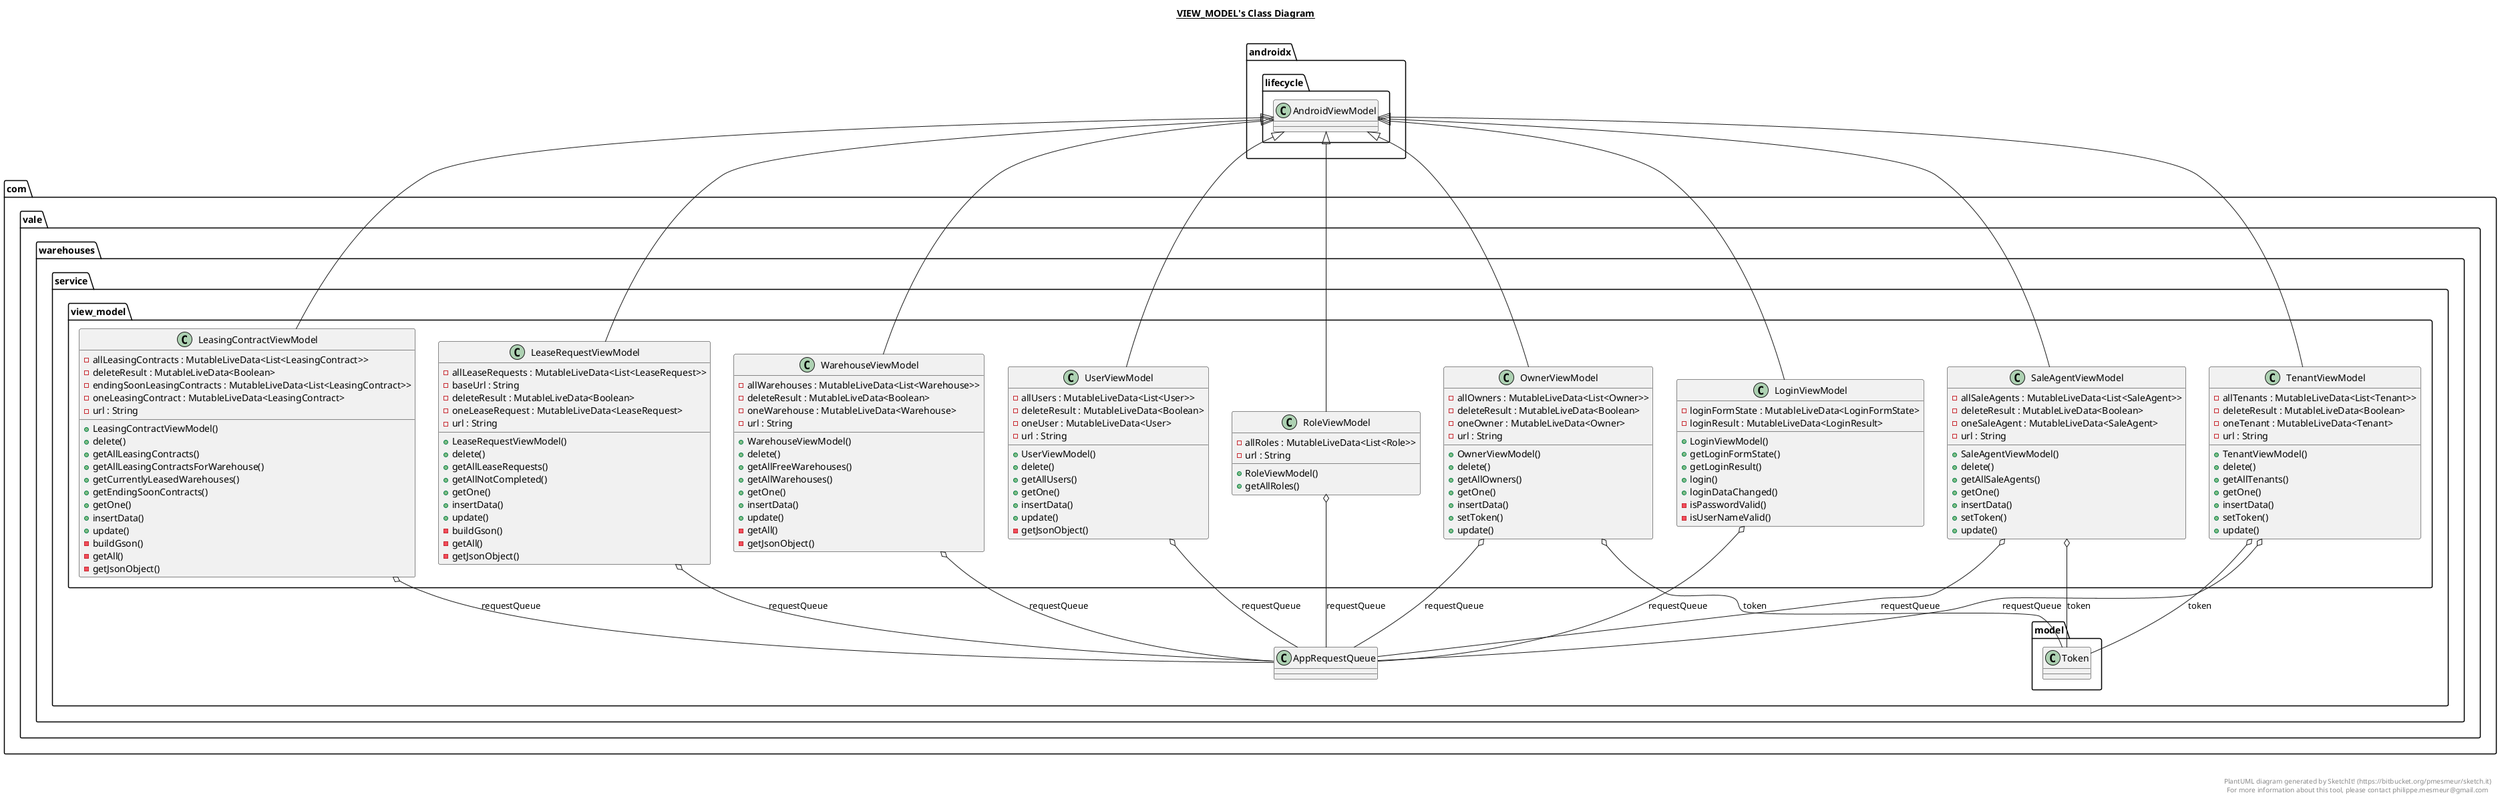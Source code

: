 @startuml

title __VIEW_MODEL's Class Diagram__\n

  namespace com.vale.warehouses {
    namespace service {
      namespace view_model {
        class com.vale.warehouses.service.view_model.LeaseRequestViewModel {
            - allLeaseRequests : MutableLiveData<List<LeaseRequest>>
            - baseUrl : String
            - deleteResult : MutableLiveData<Boolean>
            - oneLeaseRequest : MutableLiveData<LeaseRequest>
            - url : String
            + LeaseRequestViewModel()
            + delete()
            + getAllLeaseRequests()
            + getAllNotCompleted()
            + getOne()
            + insertData()
            + update()
            - buildGson()
            - getAll()
            - getJsonObject()
        }
      }
    }
  }
  

  namespace com.vale.warehouses {
    namespace service {
      namespace view_model {
        class com.vale.warehouses.service.view_model.LeasingContractViewModel {
            - allLeasingContracts : MutableLiveData<List<LeasingContract>>
            - deleteResult : MutableLiveData<Boolean>
            - endingSoonLeasingContracts : MutableLiveData<List<LeasingContract>>
            - oneLeasingContract : MutableLiveData<LeasingContract>
            - url : String
            + LeasingContractViewModel()
            + delete()
            + getAllLeasingContracts()
            + getAllLeasingContractsForWarehouse()
            + getCurrentlyLeasedWarehouses()
            + getEndingSoonContracts()
            + getOne()
            + insertData()
            + update()
            - buildGson()
            - getAll()
            - getJsonObject()
        }
      }
    }
  }
  

  namespace com.vale.warehouses {
    namespace service {
      namespace view_model {
        class com.vale.warehouses.service.view_model.LoginViewModel {
            - loginFormState : MutableLiveData<LoginFormState>
            - loginResult : MutableLiveData<LoginResult>
            + LoginViewModel()
            + getLoginFormState()
            + getLoginResult()
            + login()
            + loginDataChanged()
            - isPasswordValid()
            - isUserNameValid()
        }
      }
    }
  }
  

  namespace com.vale.warehouses {
    namespace service {
      namespace view_model {
        class com.vale.warehouses.service.view_model.OwnerViewModel {
            - allOwners : MutableLiveData<List<Owner>>
            - deleteResult : MutableLiveData<Boolean>
            - oneOwner : MutableLiveData<Owner>
            - url : String
            + OwnerViewModel()
            + delete()
            + getAllOwners()
            + getOne()
            + insertData()
            + setToken()
            + update()
        }
      }
    }
  }
  

  namespace com.vale.warehouses {
    namespace service {
      namespace view_model {
        class com.vale.warehouses.service.view_model.RoleViewModel {
            - allRoles : MutableLiveData<List<Role>>
            - url : String
            + RoleViewModel()
            + getAllRoles()
        }
      }
    }
  }
  

  namespace com.vale.warehouses {
    namespace service {
      namespace view_model {
        class com.vale.warehouses.service.view_model.SaleAgentViewModel {
            - allSaleAgents : MutableLiveData<List<SaleAgent>>
            - deleteResult : MutableLiveData<Boolean>
            - oneSaleAgent : MutableLiveData<SaleAgent>
            - url : String
            + SaleAgentViewModel()
            + delete()
            + getAllSaleAgents()
            + getOne()
            + insertData()
            + setToken()
            + update()
        }
      }
    }
  }
  

  namespace com.vale.warehouses {
    namespace service {
      namespace view_model {
        class com.vale.warehouses.service.view_model.TenantViewModel {
            - allTenants : MutableLiveData<List<Tenant>>
            - deleteResult : MutableLiveData<Boolean>
            - oneTenant : MutableLiveData<Tenant>
            - url : String
            + TenantViewModel()
            + delete()
            + getAllTenants()
            + getOne()
            + insertData()
            + setToken()
            + update()
        }
      }
    }
  }
  

  namespace com.vale.warehouses {
    namespace service {
      namespace view_model {
        class com.vale.warehouses.service.view_model.UserViewModel {
            - allUsers : MutableLiveData<List<User>>
            - deleteResult : MutableLiveData<Boolean>
            - oneUser : MutableLiveData<User>
            - url : String
            + UserViewModel()
            + delete()
            + getAllUsers()
            + getOne()
            + insertData()
            + update()
            - getJsonObject()
        }
      }
    }
  }
  

  namespace com.vale.warehouses {
    namespace service {
      namespace view_model {
        class com.vale.warehouses.service.view_model.WarehouseViewModel {
            - allWarehouses : MutableLiveData<List<Warehouse>>
            - deleteResult : MutableLiveData<Boolean>
            - oneWarehouse : MutableLiveData<Warehouse>
            - url : String
            + WarehouseViewModel()
            + delete()
            + getAllFreeWarehouses()
            + getAllWarehouses()
            + getOne()
            + insertData()
            + update()
            - getAll()
            - getJsonObject()
        }
      }
    }
  }
  

  com.vale.warehouses.service.view_model.LeaseRequestViewModel -up-|> androidx.lifecycle.AndroidViewModel
  com.vale.warehouses.service.view_model.LeaseRequestViewModel o-- com.vale.warehouses.service.AppRequestQueue : requestQueue
  com.vale.warehouses.service.view_model.LeasingContractViewModel -up-|> androidx.lifecycle.AndroidViewModel
  com.vale.warehouses.service.view_model.LeasingContractViewModel o-- com.vale.warehouses.service.AppRequestQueue : requestQueue
  com.vale.warehouses.service.view_model.LoginViewModel -up-|> androidx.lifecycle.AndroidViewModel
  com.vale.warehouses.service.view_model.LoginViewModel o-- com.vale.warehouses.service.AppRequestQueue : requestQueue
  com.vale.warehouses.service.view_model.OwnerViewModel -up-|> androidx.lifecycle.AndroidViewModel
  com.vale.warehouses.service.view_model.OwnerViewModel o-- com.vale.warehouses.service.AppRequestQueue : requestQueue
  com.vale.warehouses.service.view_model.OwnerViewModel o-- com.vale.warehouses.service.model.Token : token
  com.vale.warehouses.service.view_model.RoleViewModel -up-|> androidx.lifecycle.AndroidViewModel
  com.vale.warehouses.service.view_model.RoleViewModel o-- com.vale.warehouses.service.AppRequestQueue : requestQueue
  com.vale.warehouses.service.view_model.SaleAgentViewModel -up-|> androidx.lifecycle.AndroidViewModel
  com.vale.warehouses.service.view_model.SaleAgentViewModel o-- com.vale.warehouses.service.AppRequestQueue : requestQueue
  com.vale.warehouses.service.view_model.SaleAgentViewModel o-- com.vale.warehouses.service.model.Token : token
  com.vale.warehouses.service.view_model.TenantViewModel -up-|> androidx.lifecycle.AndroidViewModel
  com.vale.warehouses.service.view_model.TenantViewModel o-- com.vale.warehouses.service.AppRequestQueue : requestQueue
  com.vale.warehouses.service.view_model.TenantViewModel o-- com.vale.warehouses.service.model.Token : token
  com.vale.warehouses.service.view_model.UserViewModel -up-|> androidx.lifecycle.AndroidViewModel
  com.vale.warehouses.service.view_model.UserViewModel o-- com.vale.warehouses.service.AppRequestQueue : requestQueue
  com.vale.warehouses.service.view_model.WarehouseViewModel -up-|> androidx.lifecycle.AndroidViewModel
  com.vale.warehouses.service.view_model.WarehouseViewModel o-- com.vale.warehouses.service.AppRequestQueue : requestQueue


right footer


PlantUML diagram generated by SketchIt! (https://bitbucket.org/pmesmeur/sketch.it)
For more information about this tool, please contact philippe.mesmeur@gmail.com
endfooter

@enduml
